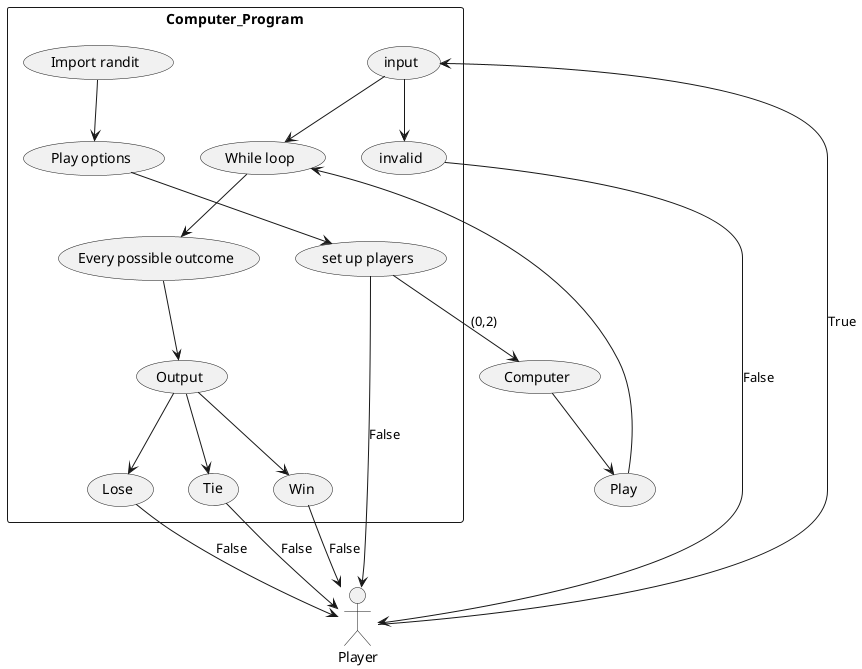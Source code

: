 @startuml

skinparam packageStyle rectangle
Actor Player
(Computer)-->(Play)

 rectangle Computer_Program {
 (Import randit) --> (Play options)
 (Play options)-->(set up players)
 (set up players) -->(Computer):(0,2)
 (set up players) -->Player :False
 Player --> (input):True
 (input)-->(invalid)
 (invalid)-->Player :False
 (input)-->(While loop)
 (Play)-->(While loop)
 (While loop)-->(Every possible outcome)
 (Every possible outcome)-->(Output)
 (Output)-->(Win)
 (Output)-->(Lose)
 (Output)-->(Tie)
 (Win)-->(Player):False
 (Lose)-->(Player):False
 (Tie)-->(Player):False

 }
@enduml